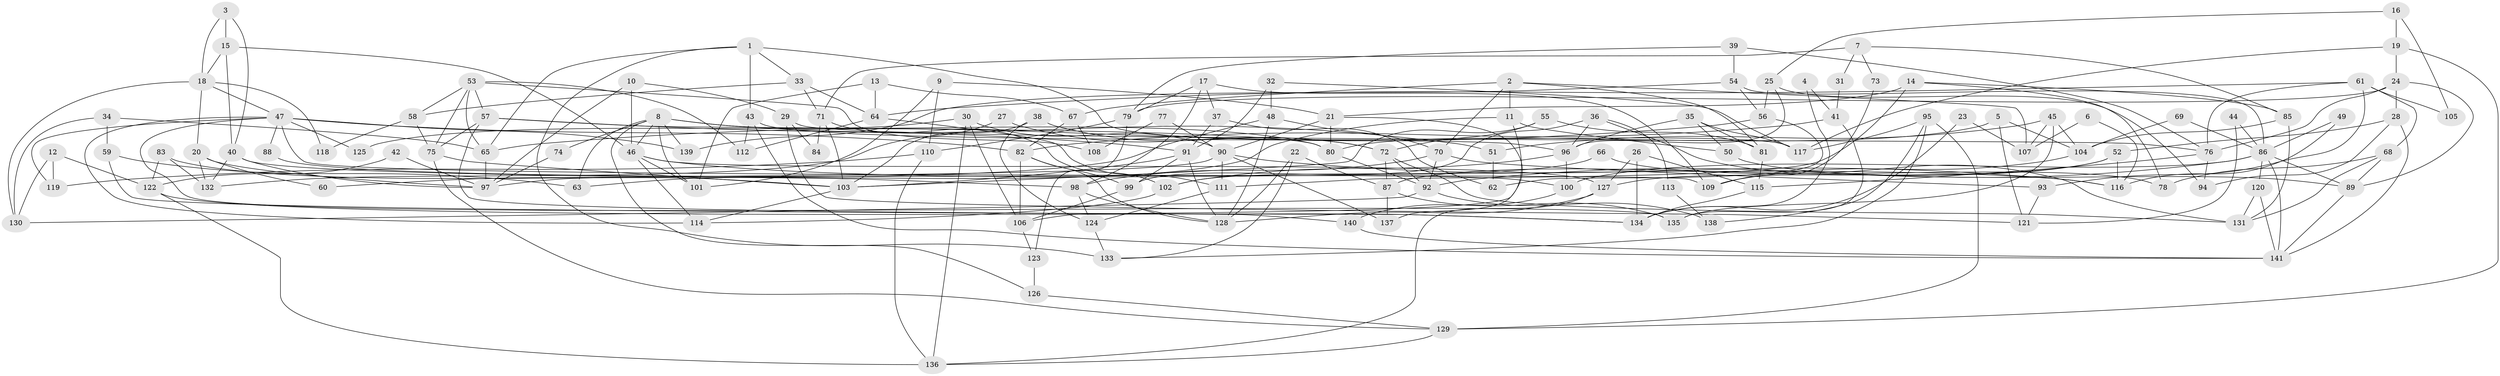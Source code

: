 // coarse degree distribution, {2: 0.17346938775510204, 4: 0.19387755102040816, 7: 0.07142857142857142, 3: 0.14285714285714285, 5: 0.2755102040816326, 9: 0.02040816326530612, 6: 0.061224489795918366, 8: 0.04081632653061224, 10: 0.02040816326530612}
// Generated by graph-tools (version 1.1) at 2025/53/03/04/25 21:53:40]
// undirected, 141 vertices, 282 edges
graph export_dot {
graph [start="1"]
  node [color=gray90,style=filled];
  1;
  2;
  3;
  4;
  5;
  6;
  7;
  8;
  9;
  10;
  11;
  12;
  13;
  14;
  15;
  16;
  17;
  18;
  19;
  20;
  21;
  22;
  23;
  24;
  25;
  26;
  27;
  28;
  29;
  30;
  31;
  32;
  33;
  34;
  35;
  36;
  37;
  38;
  39;
  40;
  41;
  42;
  43;
  44;
  45;
  46;
  47;
  48;
  49;
  50;
  51;
  52;
  53;
  54;
  55;
  56;
  57;
  58;
  59;
  60;
  61;
  62;
  63;
  64;
  65;
  66;
  67;
  68;
  69;
  70;
  71;
  72;
  73;
  74;
  75;
  76;
  77;
  78;
  79;
  80;
  81;
  82;
  83;
  84;
  85;
  86;
  87;
  88;
  89;
  90;
  91;
  92;
  93;
  94;
  95;
  96;
  97;
  98;
  99;
  100;
  101;
  102;
  103;
  104;
  105;
  106;
  107;
  108;
  109;
  110;
  111;
  112;
  113;
  114;
  115;
  116;
  117;
  118;
  119;
  120;
  121;
  122;
  123;
  124;
  125;
  126;
  127;
  128;
  129;
  130;
  131;
  132;
  133;
  134;
  135;
  136;
  137;
  138;
  139;
  140;
  141;
  1 -- 133;
  1 -- 65;
  1 -- 33;
  1 -- 43;
  1 -- 117;
  2 -- 81;
  2 -- 70;
  2 -- 11;
  2 -- 67;
  2 -- 107;
  3 -- 40;
  3 -- 15;
  3 -- 18;
  4 -- 41;
  4 -- 134;
  5 -- 104;
  5 -- 121;
  5 -- 80;
  6 -- 116;
  6 -- 107;
  7 -- 85;
  7 -- 71;
  7 -- 31;
  7 -- 73;
  8 -- 46;
  8 -- 139;
  8 -- 51;
  8 -- 63;
  8 -- 74;
  8 -- 80;
  8 -- 101;
  8 -- 126;
  9 -- 21;
  9 -- 110;
  9 -- 101;
  10 -- 46;
  10 -- 97;
  10 -- 29;
  11 -- 63;
  11 -- 50;
  11 -- 106;
  12 -- 122;
  12 -- 130;
  12 -- 119;
  13 -- 101;
  13 -- 64;
  13 -- 67;
  14 -- 21;
  14 -- 111;
  14 -- 78;
  14 -- 85;
  15 -- 46;
  15 -- 40;
  15 -- 18;
  16 -- 25;
  16 -- 19;
  16 -- 105;
  17 -- 98;
  17 -- 79;
  17 -- 37;
  17 -- 109;
  18 -- 20;
  18 -- 47;
  18 -- 118;
  18 -- 130;
  19 -- 24;
  19 -- 129;
  19 -- 117;
  20 -- 97;
  20 -- 60;
  20 -- 132;
  21 -- 90;
  21 -- 80;
  21 -- 137;
  22 -- 128;
  22 -- 87;
  22 -- 133;
  23 -- 107;
  23 -- 134;
  24 -- 76;
  24 -- 89;
  24 -- 28;
  24 -- 79;
  25 -- 56;
  25 -- 94;
  25 -- 96;
  26 -- 127;
  26 -- 115;
  26 -- 134;
  27 -- 72;
  27 -- 132;
  28 -- 52;
  28 -- 94;
  28 -- 141;
  29 -- 76;
  29 -- 84;
  29 -- 121;
  30 -- 106;
  30 -- 136;
  30 -- 90;
  30 -- 125;
  31 -- 41;
  32 -- 117;
  32 -- 91;
  32 -- 48;
  33 -- 58;
  33 -- 64;
  33 -- 71;
  34 -- 130;
  34 -- 65;
  34 -- 59;
  35 -- 117;
  35 -- 50;
  35 -- 81;
  35 -- 96;
  36 -- 96;
  36 -- 99;
  36 -- 113;
  36 -- 131;
  37 -- 91;
  37 -- 62;
  38 -- 72;
  38 -- 124;
  38 -- 103;
  39 -- 79;
  39 -- 76;
  39 -- 54;
  40 -- 98;
  40 -- 132;
  40 -- 97;
  41 -- 82;
  41 -- 135;
  42 -- 122;
  42 -- 97;
  43 -- 96;
  43 -- 112;
  43 -- 141;
  44 -- 121;
  44 -- 86;
  45 -- 51;
  45 -- 104;
  45 -- 107;
  45 -- 135;
  46 -- 101;
  46 -- 114;
  46 -- 116;
  46 -- 127;
  47 -- 82;
  47 -- 88;
  47 -- 109;
  47 -- 114;
  47 -- 119;
  47 -- 125;
  47 -- 135;
  47 -- 139;
  48 -- 128;
  48 -- 60;
  48 -- 70;
  49 -- 116;
  49 -- 86;
  50 -- 89;
  51 -- 62;
  52 -- 87;
  52 -- 127;
  52 -- 116;
  53 -- 75;
  53 -- 112;
  53 -- 57;
  53 -- 58;
  53 -- 65;
  53 -- 108;
  54 -- 86;
  54 -- 56;
  54 -- 139;
  55 -- 103;
  55 -- 72;
  55 -- 81;
  56 -- 65;
  56 -- 62;
  57 -- 80;
  57 -- 75;
  57 -- 91;
  57 -- 134;
  58 -- 75;
  58 -- 118;
  59 -- 140;
  59 -- 63;
  61 -- 64;
  61 -- 68;
  61 -- 76;
  61 -- 93;
  61 -- 105;
  64 -- 111;
  64 -- 112;
  65 -- 97;
  66 -- 78;
  66 -- 102;
  67 -- 82;
  67 -- 108;
  68 -- 131;
  68 -- 89;
  68 -- 78;
  69 -- 104;
  69 -- 86;
  70 -- 92;
  70 -- 93;
  70 -- 98;
  71 -- 102;
  71 -- 84;
  71 -- 103;
  72 -- 87;
  72 -- 92;
  72 -- 131;
  73 -- 109;
  74 -- 97;
  75 -- 103;
  75 -- 129;
  76 -- 115;
  76 -- 94;
  77 -- 108;
  77 -- 90;
  79 -- 110;
  79 -- 123;
  80 -- 92;
  81 -- 115;
  82 -- 106;
  82 -- 99;
  82 -- 128;
  83 -- 122;
  83 -- 103;
  83 -- 132;
  85 -- 131;
  85 -- 104;
  86 -- 141;
  86 -- 120;
  86 -- 89;
  86 -- 92;
  86 -- 100;
  87 -- 137;
  87 -- 135;
  88 -- 100;
  89 -- 141;
  90 -- 116;
  90 -- 97;
  90 -- 111;
  90 -- 137;
  91 -- 103;
  91 -- 99;
  91 -- 128;
  92 -- 130;
  92 -- 138;
  93 -- 121;
  95 -- 117;
  95 -- 129;
  95 -- 133;
  95 -- 138;
  96 -- 100;
  96 -- 102;
  98 -- 128;
  98 -- 124;
  99 -- 106;
  100 -- 140;
  102 -- 114;
  103 -- 114;
  104 -- 109;
  106 -- 123;
  110 -- 119;
  110 -- 136;
  111 -- 124;
  113 -- 138;
  115 -- 134;
  120 -- 141;
  120 -- 131;
  122 -- 134;
  122 -- 136;
  123 -- 126;
  124 -- 133;
  126 -- 129;
  127 -- 128;
  127 -- 136;
  129 -- 136;
  140 -- 141;
}

